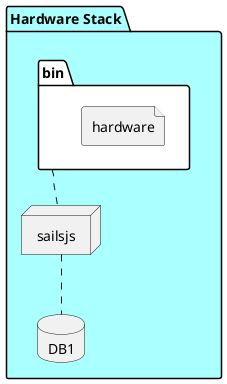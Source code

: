 @startuml

package  "Hardware Stack" #aaffff {
  folder bin #ffffff {
    file hardware
  }

  node sailsjs
  database DB1

  sailsjs .. DB1
  bin .. sailsjs
}

@enduml
